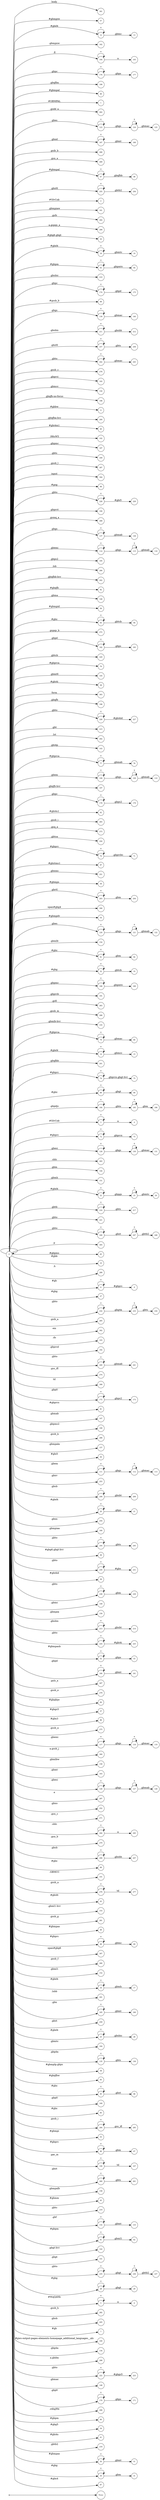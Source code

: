digraph NFA {
  rankdir=LR;
  node [shape=circle, fontsize=10];
  __start [shape=point, label=""];
  __start -> None;
  217 [label="217"];
  301 [label="301"];
  57 [label="57"];
  119 [label="119"];
  12 [label="12"];
  162 [label="162"];
  104 [label="104"];
  176 [label="176"];
  17 [label="17"];
  231 [label="231"];
  199 [label="199"];
  46 [label="46"];
  67 [label="67"];
  181 [label="181"];
  140 [label="140"];
  96 [label="96"];
  1 [label="1"];
  136 [label="136"];
  78 [label="78"];
  262 [label="262"];
  24 [label="24"];
  123 [label="123"];
  127 [label="127"];
  167 [label="167"];
  266 [label="266"];
  269 [label="269"];
  47 [label="47"];
  255 [label="255"];
  2 [label="2"];
  130 [label="130"];
  161 [label="161"];
  237 [label="237"];
  264 [label="264"];
  69 [label="69"];
  299 [label="299"];
  35 [label="35"];
  18 [label="18"];
  63 [label="63"];
  210 [label="210"];
  174 [label="174"];
  99 [label="99"];
  139 [label="139"];
  211 [label="211"];
  257 [label="257"];
  242 [label="242"];
  207 [label="207"];
  278 [label="278"];
  277 [label="277"];
  26 [label="26"];
  193 [label="193"];
  150 [label="150"];
  198 [label="198"];
  11 [label="11"];
  243 [label="243"];
  200 [label="200"];
  40 [label="40"];
  102 [label="102"];
  187 [label="187"];
  249 [label="249"];
  287 [label="287"];
  304 [label="304"];
  98 [label="98"];
  19 [label="19"];
  228 [label="228"];
  194 [label="194"];
  268 [label="268"];
  137 [label="137"];
  114 [label="114"];
  195 [label="195"];
  290 [label="290"];
  202 [label="202"];
  82 [label="82"];
  146 [label="146"];
  56 [label="56"];
  93 [label="93"];
  272 [label="272"];
  182 [label="182"];
  220 [label="220"];
  76 [label="76"];
  105 [label="105"];
  145 [label="145"];
  38 [label="38"];
  303 [label="303"];
  4 [label="4"];
  15 [label="15"];
  196 [label="196"];
  125 [label="125"];
  226 [label="226"];
  215 [label="215"];
  138 [label="138"];
  71 [label="71"];
  204 [label="204"];
  292 [label="292"];
  143 [label="143"];
  107 [label="107"];
  77 [label="77"];
  122 [label="122"];
  108 [label="108"];
  197 [label="197"];
  94 [label="94"];
  178 [label="178"];
  48 [label="48"];
  112 [label="112"];
  42 [label="42"];
  75 [label="75"];
  283 [label="283"];
  273 [label="273"];
  250 [label="250"];
  70 [label="70"];
  97 [label="97"];
  251 [label="251"];
  59 [label="59"];
  203 [label="203"];
  306 [label="306"];
  53 [label="53"];
  54 [label="54"];
  120 [label="120"];
  154 [label="154"];
  91 [label="91"];
  32 [label="32"];
  188 [label="188"];
  116 [label="116"];
  191 [label="191"];
  263 [label="263"];
  288 [label="288"];
  0 [label="0"];
  155 [label="155"];
  79 [label="79"];
  14 [label="14"];
  201 [label="201"];
  74 [label="74"];
  89 [label="89"];
  92 [label="92"];
  234 [label="234"];
  184 [label="184"];
  3 [label="3"];
  72 [label="72"];
  239 [label="239"];
  166 [label="166"];
  129 [label="129"];
  293 [label="293"];
  144 [label="144"];
  151 [label="151"];
  22 [label="22"];
  64 [label="64"];
  216 [label="216"];
  113 [label="113"];
  221 [label="221"];
  246 [label="246"];
  305 [label="305"];
  183 [label="183"];
  65 [label="65"];
  10 [label="10"];
  289 [label="289"];
  233 [label="233"];
  8 [label="8"];
  27 [label="27"];
  31 [label="31"];
  232 [label="232"];
  245 [label="245"];
  265 [label="265"];
  302 [label="302"];
  103 [label="103"];
  73 [label="73"];
  192 [label="192"];
  214 [label="214"];
  240 [label="240"];
  274 [label="274"];
  247 [label="247"];
  308 [label="308"];
  172 [label="172"];
  81 [label="81"];
  13 [label="13"];
  147 [label="147"];
  190 [label="190"];
  286 [label="286"];
  157 [label="157"];
  44 [label="44"];
  111 [label="111"];
  229 [label="229"];
  168 [label="168"];
  253 [label="253"];
  208 [label="208"];
  80 [label="80"];
  20 [label="20"];
  186 [label="186"];
  254 [label="254"];
  160 [label="160"];
  244 [label="244"];
  36 [label="36"];
  110 [label="110"];
  124 [label="124"];
  230 [label="230"];
  39 [label="39"];
  238 [label="238"];
  256 [label="256"];
  149 [label="149"];
  131 [label="131"];
  159 [label="159"];
  213 [label="213"];
  189 [label="189"];
  224 [label="224"];
  52 [label="52"];
  180 [label="180"];
  261 [label="261"];
  267 [label="267"];
  279 [label="279"];
  84 [label="84"];
  37 [label="37"];
  86 [label="86"];
  275 [label="275"];
  117 [label="117"];
  300 [label="300"];
  156 [label="156"];
  163 [label="163"];
  21 [label="21"];
  126 [label="126"];
  297 [label="297"];
  252 [label="252"];
  227 [label="227"];
  271 [label="271"];
  294 [label="294"];
  9 [label="9"];
  6 [label="6"];
  270 [label="270"];
  206 [label="206"];
  88 [label="88"];
  109 [label="109"];
  101 [label="101"];
  276 [label="276"];
  43 [label="43"];
  90 [label="90"];
  153 [label="153"];
  212 [label="212"];
  281 [label="281"];
  49 [label="49"];
  128 [label="128"];
  68 [label="68"];
  307 [label="307"];
  280 [label="280"];
  133 [label="133"];
  152 [label="152"];
  179 [label="179"];
  29 [label="29"];
  16 [label="16"];
  121 [label="121"];
  291 [label="291"];
  165 [label="165"];
  258 [label="258"];
  259 [label="259"];
  23 [label="23"];
  177 [label="177"];
  25 [label="25"];
  164 [label="164"];
  285 [label="285"];
  135 [label="135"];
  58 [label="58"];
  83 [label="83"];
  95 [label="95"];
  169 [label="169"];
  85 [label="85"];
  173 [label="173"];
  236 [label="236"];
  284 [label="284"];
  55 [label="55"];
  241 [label="241"];
  66 [label="66"];
  106 [label="106"];
  185 [label="185"];
  260 [label="260"];
  158 [label="158"];
  171 [label="171"];
  209 [label="209"];
  225 [label="225"];
  45 [label="45"];
  219 [label="219"];
  132 [label="132"];
  61 [label="61"];
  142 [label="142"];
  141 [label="141"];
  62 [label="62"];
  235 [label="235"];
  223 [label="223"];
  51 [label="51"];
  28 [label="28"];
  295 [label="295"];
  5 [label="5"];
  175 [label="175"];
  33 [label="33"];
  282 [label="282"];
  205 [label="205"];
  7 [label="7"];
  100 [label="100"];
  134 [label="134"];
  248 [label="248"];
  298 [label="298"];
  222 [label="222"];
  148 [label="148"];
  170 [label="170"];
  115 [label="115"];
  296 [label="296"];
  60 [label="60"];
  34 [label="34"];
  41 [label="41"];
  218 [label="218"];
  118 [label="118"];
  50 [label="50"];
  30 [label="30"];
  87 [label="87"];
  { node [shape=doublecircle]; 1 2 4 6 7 9 10 11 13 15 17 19 21 24 26 27 29 31 33 34 35 36 37 38 39 40 41 42 43 44 45 46 48 49 51 53 54 55 56 57 58 59 60 62 64 65 67 69 71 73 75 76 78 80 81 82 83 84 85 86 87 88 90 92 94 96 97 98 99 100 101 102 103 105 107 110 113 116 119 122 125 128 131 133 134 136 138 140 141 142 143 144 145 146 147 148 149 150 151 152 153 154 155 156 157 158 159 160 161 162 163 164 166 168 169 171 173 175 177 179 181 183 186 187 189 190 191 192 193 194 195 196 197 198 199 200 201 202 204 205 207 209 210 212 214 215 217 218 219 220 221 223 225 227 229 231 234 237 239 241 243 245 248 249 250 251 252 253 254 256 258 259 261 262 263 264 265 266 267 268 269 270 271 272 273 274 275 277 278 279 280 281 282 283 285 286 287 288 289 290 291 292 293 295 296 297 298 299 300 301 302 303 304 305 306 307 308 }
  0 -> 0 [label="*"];
  0 -> 1 [label="#GBMPAL"];
  0 -> 2 [label="#SIvCob"];
  0 -> 3 [label="#SIvCob"];
  3 -> 3 [label="*"];
  3 -> 4 [label="a"];
  0 -> 5 [label="#WqQANb"];
  5 -> 5 [label="*"];
  5 -> 6 [label="a"];
  0 -> 7 [label="#gb"];
  0 -> 8 [label="#gb"];
  8 -> 8 [label="*"];
  8 -> 9 [label="#gbprc"];
  0 -> 10 [label="#gbb"];
  0 -> 11 [label="#gbbw"];
  0 -> 12 [label="#gbd4"];
  12 -> 12 [label="*"];
  12 -> 13 [label=".gbmc"];
  0 -> 14 [label="#gbd4"];
  14 -> 14 [label="*"];
  14 -> 15 [label=".gbmcc"];
  0 -> 16 [label="#gbd4"];
  16 -> 16 [label="*"];
  16 -> 17 [label=".gbmh"];
  0 -> 18 [label="#gbd4"];
  18 -> 18 [label="*"];
  18 -> 19 [label=".gbmtc"];
  0 -> 20 [label="#gbd4"];
  20 -> 20 [label="*"];
  20 -> 21 [label=".gbpc"];
  0 -> 22 [label="#gbd4"];
  22 -> 22 [label="*"];
  22 -> 23 [label=".gbpgs"];
  23 -> 23 [label="*"];
  23 -> 24 [label=".gbmtc"];
  0 -> 25 [label="#gbd4"];
  25 -> 25 [label="*"];
  25 -> 26 [label=".gbsbic"];
  0 -> 27 [label="#gbg"];
  0 -> 28 [label="#gbg"];
  28 -> 28 [label="*"];
  28 -> 29 [label=".gbgt"];
  0 -> 30 [label="#gbg"];
  30 -> 30 [label="*"];
  30 -> 31 [label=".gbm"];
  0 -> 32 [label="#gbg"];
  32 -> 32 [label="*"];
  32 -> 33 [label=".gbtcb"];
  0 -> 34 [label="#gbg5"];
  0 -> 35 [label="#gbg6.gbgt"];
  0 -> 36 [label="#gbg6.gbgt-hvr"];
  0 -> 37 [label="#gbgs5"];
  0 -> 38 [label="#gbi4i"];
  0 -> 39 [label="#gbi4id"];
  0 -> 40 [label="#gbi4m1"];
  0 -> 41 [label="#gbi4s"];
  0 -> 42 [label="#gbi4s1"];
  0 -> 43 [label="#gbi4t"];
  0 -> 44 [label="#gbi5"];
  0 -> 45 [label="#gbmm"];
  0 -> 46 [label="#gbmpal"];
  0 -> 47 [label="#gbmpal"];
  47 -> 47 [label="*"];
  47 -> 48 [label=".gbqfbb"];
  0 -> 49 [label="#gbmpas"];
  0 -> 50 [label="#gbmpas"];
  50 -> 50 [label="*"];
  50 -> 51 [label=".gbmt"];
  0 -> 52 [label="#gbmpasb"];
  52 -> 52 [label="*"];
  52 -> 53 [label=".gbps"];
  0 -> 54 [label="#gbmpdv"];
  0 -> 55 [label="#gbmpi"];
  0 -> 56 [label="#gbmpid"];
  0 -> 57 [label="#gbmpiw"];
  0 -> 58 [label="#gbmplp.gbps"];
  0 -> 59 [label="#gbmps"];
  0 -> 60 [label="#gbpm"];
  0 -> 61 [label="#gbpm"];
  61 -> 61 [label="*"];
  61 -> 62 [label=".gbml1"];
  0 -> 63 [label="#gbpm"];
  63 -> 63 [label="*"];
  63 -> 64 [label=".gbpmtc"];
  0 -> 65 [label="#gbpms"];
  0 -> 66 [label="#gbprc"];
  66 -> 66 [label="*"];
  66 -> 67 [label=".gbm"];
  0 -> 68 [label="#gbprc"];
  68 -> 68 [label="*"];
  68 -> 69 [label=".gbmc"];
  0 -> 70 [label="#gbprc"];
  70 -> 70 [label="*"];
  70 -> 71 [label=".gbprcbc"];
  0 -> 72 [label="#gbprc"];
  72 -> 72 [label="*"];
  72 -> 73 [label=".gbprcx"];
  0 -> 74 [label="#gbprc"];
  74 -> 74 [label="*"];
  74 -> 75 [label=".gbprcx.gbgt-hvr"];
  0 -> 76 [label="#gbprca"];
  0 -> 77 [label="#gbprca"];
  77 -> 77 [label="*"];
  77 -> 78 [label=".gbmab"];
  0 -> 79 [label="#gbprca"];
  79 -> 79 [label="*"];
  79 -> 80 [label=".gbmac"];
  0 -> 81 [label="#gbprcs"];
  0 -> 82 [label="#gbqfb"];
  0 -> 83 [label="#gbqfbw"];
  0 -> 84 [label="#gbqfqw"];
  0 -> 85 [label="#gbs"];
  0 -> 86 [label="#gbx3"];
  0 -> 87 [label="#gbx4"];
  0 -> 88 [label="#gbz"];
  0 -> 89 [label="#gbz"];
  89 -> 89 [label="*"];
  89 -> 90 [label=".gbgt"];
  0 -> 91 [label="#gbz"];
  91 -> 91 [label="*"];
  91 -> 92 [label=".gbm"];
  0 -> 93 [label="#gbz"];
  93 -> 93 [label="*"];
  93 -> 94 [label=".gbtcb"];
  0 -> 95 [label="#gbz"];
  95 -> 95 [label="*"];
  95 -> 96 [label=".gbzt"];
  0 -> 97 [label="#gbztms1"];
  0 -> 98 [label="#gog"];
  0 -> 99 [label="#gssb_b"];
  0 -> 100 [label="#gws-output-pages-elements-homepage_additional_languages__als"];
  0 -> 101 [label=".GBMCC"];
  0 -> 102 [label=".H6sW5"];
  0 -> 103 [label=".ds"];
  0 -> 104 [label=".fl"];
  104 -> 104 [label="*"];
  104 -> 105 [label="a"];
  0 -> 106 [label=".gac_m"];
  106 -> 106 [label="*"];
  106 -> 107 [label="td"];
  0 -> 108 [label=".gbem"];
  108 -> 108 [label="*"];
  108 -> 109 [label=".gbgs"];
  109 -> 109 [label="*"];
  109 -> 110 [label=".gbmab"];
  0 -> 111 [label=".gbem"];
  111 -> 111 [label="*"];
  111 -> 112 [label=".gbgs"];
  112 -> 112 [label="*"];
  112 -> 113 [label=".gbmac"];
  0 -> 114 [label=".gbemi"];
  114 -> 114 [label="*"];
  114 -> 115 [label=".gbgs"];
  115 -> 115 [label="*"];
  115 -> 116 [label=".gbmab"];
  0 -> 117 [label=".gbemi"];
  117 -> 117 [label="*"];
  117 -> 118 [label=".gbgs"];
  118 -> 118 [label="*"];
  118 -> 119 [label=".gbmac"];
  0 -> 120 [label=".gbes"];
  120 -> 120 [label="*"];
  120 -> 121 [label=".gbgs"];
  121 -> 121 [label="*"];
  121 -> 122 [label=".gbmab"];
  0 -> 123 [label=".gbes"];
  123 -> 123 [label="*"];
  123 -> 124 [label=".gbgs"];
  124 -> 124 [label="*"];
  124 -> 125 [label=".gbmac"];
  0 -> 126 [label=".gbesi"];
  126 -> 126 [label="*"];
  126 -> 127 [label=".gbgs"];
  127 -> 127 [label="*"];
  127 -> 128 [label=".gbmab"];
  0 -> 129 [label=".gbesi"];
  129 -> 129 [label="*"];
  129 -> 130 [label=".gbgs"];
  130 -> 130 [label="*"];
  130 -> 131 [label=".gbmac"];
  0 -> 132 [label=".gbf"];
  132 -> 132 [label="*"];
  132 -> 133 [label=".gbmt"];
  0 -> 134 [label=".gbg4a"];
  0 -> 135 [label=".gbg4a"];
  135 -> 135 [label="*"];
  135 -> 136 [label=".gbts"];
  0 -> 137 [label=".gbgs"];
  137 -> 137 [label="*"];
  137 -> 138 [label=".gbmab"];
  0 -> 139 [label=".gbgs"];
  139 -> 139 [label="*"];
  139 -> 140 [label=".gbmac"];
  0 -> 141 [label=".gbgt"];
  0 -> 142 [label=".gbgt-hvr"];
  0 -> 143 [label=".gbi4p"];
  0 -> 144 [label=".gbm"];
  0 -> 145 [label=".gbm0l"];
  0 -> 146 [label=".gbma"];
  0 -> 147 [label=".gbmab"];
  0 -> 148 [label=".gbmac"];
  0 -> 149 [label=".gbmc"];
  0 -> 150 [label=".gbmcc"];
  0 -> 151 [label=".gbmh"];
  0 -> 152 [label=".gbml1"];
  0 -> 153 [label=".gbml1-hvr"];
  0 -> 154 [label=".gbmlb"];
  0 -> 155 [label=".gbmlb-hvr"];
  0 -> 156 [label=".gbmlbw"];
  0 -> 157 [label=".gbmpala"];
  0 -> 158 [label=".gbmpalb"];
  0 -> 159 [label=".gbmpia"];
  0 -> 160 [label=".gbmpiaa"];
  0 -> 161 [label=".gbmpiaw"];
  0 -> 162 [label=".gbmpnw"];
  0 -> 163 [label=".gbmt"];
  0 -> 164 [label=".gbmtc"];
  0 -> 165 [label=".gbn"];
  165 -> 165 [label="*"];
  165 -> 166 [label=".gbmt"];
  0 -> 167 [label=".gbnd"];
  167 -> 167 [label="*"];
  167 -> 168 [label=".gbmt"];
  0 -> 169 [label=".gbp0"];
  0 -> 170 [label=".gbp0"];
  170 -> 170 [label="*"];
  170 -> 171 [label=".gbps"];
  0 -> 172 [label=".gbp0"];
  172 -> 172 [label="*"];
  172 -> 173 [label=".gbps2"];
  0 -> 174 [label=".gbpc"];
  174 -> 174 [label="*"];
  174 -> 175 [label=".gbpd"];
  0 -> 176 [label=".gbpc"];
  176 -> 176 [label="*"];
  176 -> 177 [label=".gbps"];
  0 -> 178 [label=".gbpc"];
  178 -> 178 [label="*"];
  178 -> 179 [label=".gbps2"];
  0 -> 180 [label=".gbpd"];
  180 -> 180 [label="*"];
  180 -> 181 [label=".gbmt"];
  0 -> 182 [label=".gbpd"];
  182 -> 182 [label="*"];
  182 -> 183 [label=".gbps"];
  0 -> 184 [label=".gbpdjs"];
  184 -> 184 [label="*"];
  184 -> 185 [label=".gbto"];
  185 -> 185 [label="*"];
  185 -> 186 [label=".gbm"];
  0 -> 187 [label=".gbpmc"];
  0 -> 188 [label=".gbpmc"];
  188 -> 188 [label="*"];
  188 -> 189 [label=".gbpmtc"];
  0 -> 190 [label=".gbpms2"];
  0 -> 191 [label=".gbprcb"];
  0 -> 192 [label=".gbprcd"];
  0 -> 193 [label=".gbprci"];
  0 -> 194 [label=".gbprct"];
  0 -> 195 [label=".gbps2"];
  0 -> 196 [label=".gbqfb"];
  0 -> 197 [label=".gbqfb-hvr"];
  0 -> 198 [label=".gbqfb-no-focus"];
  0 -> 199 [label=".gbqfba"];
  0 -> 200 [label=".gbqfba-hvr"];
  0 -> 201 [label=".gbqfbb"];
  0 -> 202 [label=".gbqfbb-hvr"];
  0 -> 203 [label=".gbrtl"];
  203 -> 203 [label="*"];
  203 -> 204 [label=".gbm"];
  0 -> 205 [label=".gbsb"];
  0 -> 206 [label=".gbsb"];
  206 -> 206 [label="*"];
  206 -> 207 [label=".gbsbb"];
  0 -> 208 [label=".gbsb"];
  208 -> 208 [label="*"];
  208 -> 209 [label=".gbsbt"];
  0 -> 210 [label=".gbsbic"];
  0 -> 211 [label=".gbsbis"];
  211 -> 211 [label="*"];
  211 -> 212 [label=".gbsbb"];
  0 -> 213 [label=".gbsbis"];
  213 -> 213 [label="*"];
  213 -> 214 [label=".gbsbt"];
  0 -> 215 [label=".gbt"];
  0 -> 216 [label=".gbtb"];
  216 -> 216 [label="*"];
  216 -> 217 [label=".gbts"];
  0 -> 218 [label=".gbtb2"];
  0 -> 219 [label=".gbtc"];
  0 -> 220 [label=".gbtcb"];
  0 -> 221 [label=".gbto"];
  0 -> 222 [label=".gbto"];
  222 -> 222 [label="*"];
  222 -> 223 [label="#gbgs5"];
  0 -> 224 [label=".gbto"];
  224 -> 224 [label="*"];
  224 -> 225 [label="#gbi4i"];
  0 -> 226 [label=".gbto"];
  226 -> 226 [label="*"];
  226 -> 227 [label="#gbi4id"];
  0 -> 228 [label=".gbto"];
  228 -> 228 [label="*"];
  228 -> 229 [label="#gbi5"];
  0 -> 230 [label=".gbto"];
  230 -> 230 [label="*"];
  230 -> 231 [label="#gbs"];
  0 -> 232 [label=".gbto"];
  232 -> 232 [label="*"];
  232 -> 233 [label=".gbg4a"];
  233 -> 233 [label="*"];
  233 -> 234 [label=".gbts"];
  0 -> 235 [label=".gbto"];
  235 -> 235 [label="*"];
  235 -> 236 [label=".gbgt"];
  236 -> 236 [label="*"];
  236 -> 237 [label=".gbtb2"];
  0 -> 238 [label=".gbto"];
  238 -> 238 [label="*"];
  238 -> 239 [label=".gbm"];
  0 -> 240 [label=".gbto"];
  240 -> 240 [label="*"];
  240 -> 241 [label=".gbmab"];
  0 -> 242 [label=".gbto"];
  242 -> 242 [label="*"];
  242 -> 243 [label=".gbmac"];
  0 -> 244 [label=".gbto"];
  244 -> 244 [label="*"];
  244 -> 245 [label=".gbts"];
  0 -> 246 [label=".gbto"];
  246 -> 246 [label="*"];
  246 -> 247 [label=".gbzt"];
  247 -> 247 [label="*"];
  247 -> 248 [label=".gbtb2"];
  0 -> 249 [label=".gbts"];
  0 -> 250 [label=".gbtsa"];
  0 -> 251 [label=".gbxms"];
  0 -> 252 [label=".gbxo"];
  0 -> 253 [label=".gbxv"];
  0 -> 254 [label=".gbxx"];
  0 -> 255 [label=".gbz0l"];
  255 -> 255 [label="*"];
  255 -> 256 [label=".gbtb2"];
  0 -> 257 [label=".gbz0l"];
  257 -> 257 [label="*"];
  257 -> 258 [label=".gbts"];
  0 -> 259 [label=".gbzt"];
  0 -> 260 [label=".gbzt"];
  260 -> 260 [label="*"];
  260 -> 261 [label=".gbts"];
  0 -> 262 [label=".gsdd_a"];
  0 -> 263 [label=".gsfi"];
  0 -> 264 [label=".gsfs"];
  0 -> 265 [label=".gsib_a"];
  0 -> 266 [label=".gsib_b"];
  0 -> 267 [label=".gsls_a"];
  0 -> 268 [label=".gsmq_a"];
  0 -> 269 [label=".gsn_a"];
  0 -> 270 [label=".gsn_b"];
  0 -> 271 [label=".gsn_c"];
  0 -> 272 [label=".gspqs_b"];
  0 -> 273 [label=".gsq_a"];
  0 -> 274 [label=".gss_ifl"];
  0 -> 275 [label=".gssb_a"];
  0 -> 276 [label=".gssb_a"];
  276 -> 276 [label="*"];
  276 -> 277 [label="td"];
  0 -> 278 [label=".gssb_c"];
  0 -> 279 [label=".gssb_e"];
  0 -> 280 [label=".gssb_f"];
  0 -> 281 [label=".gssb_g"];
  0 -> 282 [label=".gssb_h"];
  0 -> 283 [label=".gssb_i"];
  0 -> 284 [label=".gssb_i"];
  284 -> 284 [label="*"];
  284 -> 285 [label=".gss_ifl"];
  0 -> 286 [label=".gssb_k"];
  0 -> 287 [label=".gssb_l"];
  0 -> 288 [label=".gssb_m"];
  0 -> 289 [label=".h"];
  0 -> 290 [label=".lsb"];
  0 -> 291 [label=".lsbb"];
  0 -> 292 [label=".lst"];
  0 -> 293 [label=".sblc"];
  0 -> 294 [label=".sblc"];
  294 -> 294 [label="*"];
  294 -> 295 [label="a"];
  0 -> 296 [label=".z4hgWe"];
  0 -> 297 [label="a"];
  0 -> 298 [label="a.gbiba"];
  0 -> 299 [label="a.gspqs_a"];
  0 -> 300 [label="a.gssb_j"];
  0 -> 301 [label="body"];
  0 -> 302 [label="em"];
  0 -> 303 [label="form"];
  0 -> 304 [label="input"];
  0 -> 305 [label="p"];
  0 -> 306 [label="span#gbg4"];
  0 -> 307 [label="span#gbg6"];
  0 -> 308 [label="td"];
}
